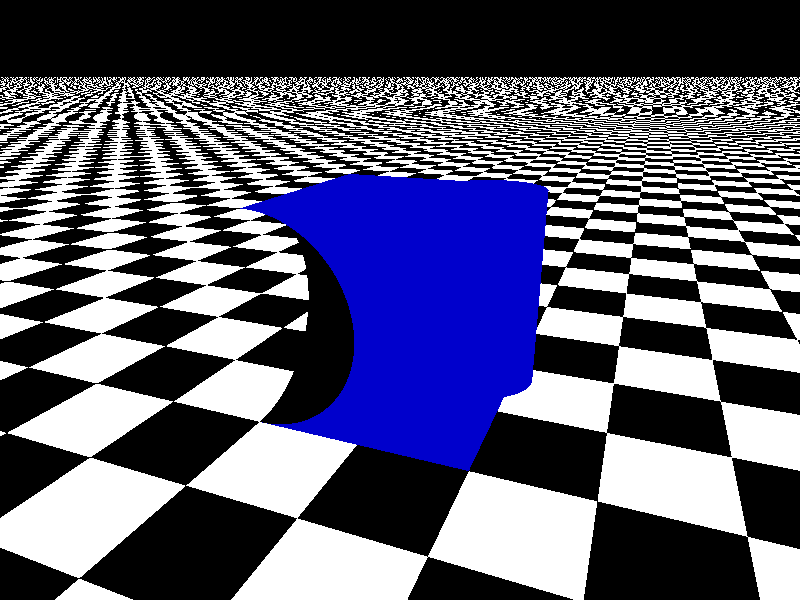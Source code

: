 /* Lab 1, Composite Object, Stephen K Oliver, CS 360
*/

camera
{
 perspective
 location <2,2,-5>
 look_at <0,0,0>
}

light_source
{
 <5,3,-5>
 color rgb <0.95,0.95,0.95>
}

union
{
difference
{
box
{
 <-1,-1,-1>,<1,1,1>
 pigment { rgb <0,0,0.8> }
}

sphere
{<-1,0,-1>,1} 

}

cylinder
{
  <0.7,1,0.7>, <0.7,-1,0.7>,0.5
  pigment { rgb <0,0,0.8> }
}

} 

plane
{
 <0,1,0>, -1
 pigment
 {
 checker
 color rgb <1,1,1>
 color rgb <0,0,0>
 }
}